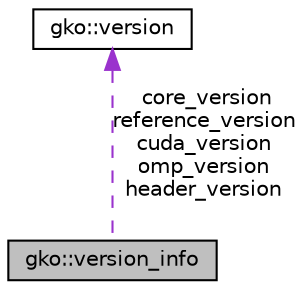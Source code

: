 digraph "gko::version_info"
{
 // INTERACTIVE_SVG=YES
  edge [fontname="Helvetica",fontsize="10",labelfontname="Helvetica",labelfontsize="10"];
  node [fontname="Helvetica",fontsize="10",shape=record];
  Node1 [label="gko::version_info",height=0.2,width=0.4,color="black", fillcolor="grey75", style="filled", fontcolor="black"];
  Node2 -> Node1 [dir="back",color="darkorchid3",fontsize="10",style="dashed",label=" core_version\nreference_version\ncuda_version\nomp_version\nheader_version" ,fontname="Helvetica"];
  Node2 [label="gko::version",height=0.2,width=0.4,color="black", fillcolor="white", style="filled",URL="$structgko_1_1version.html",tooltip="This structure is used to represent versions of various Ginkgo modules. "];
}
